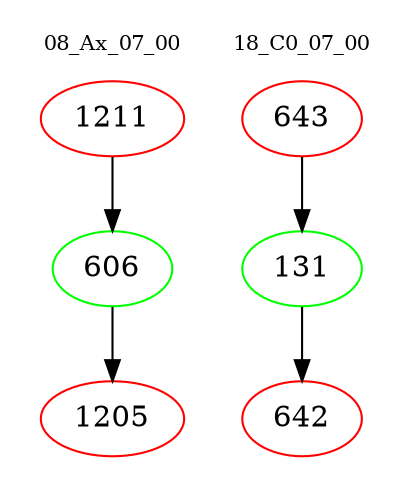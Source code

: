 digraph{
subgraph cluster_0 {
color = white
label = "08_Ax_07_00";
fontsize=10;
T0_1211 [label="1211", color="red"]
T0_1211 -> T0_606 [color="black"]
T0_606 [label="606", color="green"]
T0_606 -> T0_1205 [color="black"]
T0_1205 [label="1205", color="red"]
}
subgraph cluster_1 {
color = white
label = "18_C0_07_00";
fontsize=10;
T1_643 [label="643", color="red"]
T1_643 -> T1_131 [color="black"]
T1_131 [label="131", color="green"]
T1_131 -> T1_642 [color="black"]
T1_642 [label="642", color="red"]
}
}

